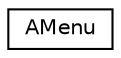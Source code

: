 digraph "Graphical Class Hierarchy"
{
 // LATEX_PDF_SIZE
  edge [fontname="Helvetica",fontsize="10",labelfontname="Helvetica",labelfontsize="10"];
  node [fontname="Helvetica",fontsize="10",shape=record];
  rankdir="LR";
  Node0 [label="AMenu",height=0.2,width=0.4,color="black", fillcolor="white", style="filled",URL="$classAMenu.html",tooltip=" "];
}
